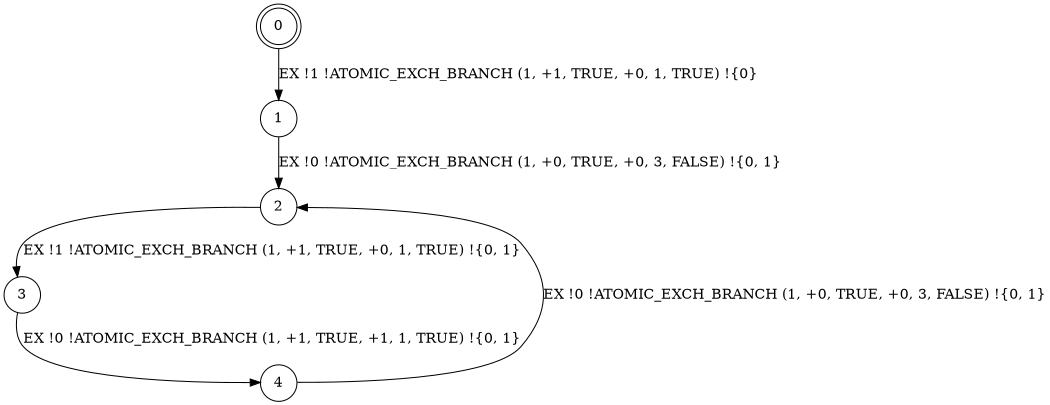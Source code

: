 digraph BCG {
size = "7, 10.5";
center = TRUE;
node [shape = circle];
0 [peripheries = 2];
0 -> 1 [label = "EX !1 !ATOMIC_EXCH_BRANCH (1, +1, TRUE, +0, 1, TRUE) !{0}"];
1 -> 2 [label = "EX !0 !ATOMIC_EXCH_BRANCH (1, +0, TRUE, +0, 3, FALSE) !{0, 1}"];
2 -> 3 [label = "EX !1 !ATOMIC_EXCH_BRANCH (1, +1, TRUE, +0, 1, TRUE) !{0, 1}"];
3 -> 4 [label = "EX !0 !ATOMIC_EXCH_BRANCH (1, +1, TRUE, +1, 1, TRUE) !{0, 1}"];
4 -> 2 [label = "EX !0 !ATOMIC_EXCH_BRANCH (1, +0, TRUE, +0, 3, FALSE) !{0, 1}"];
}
